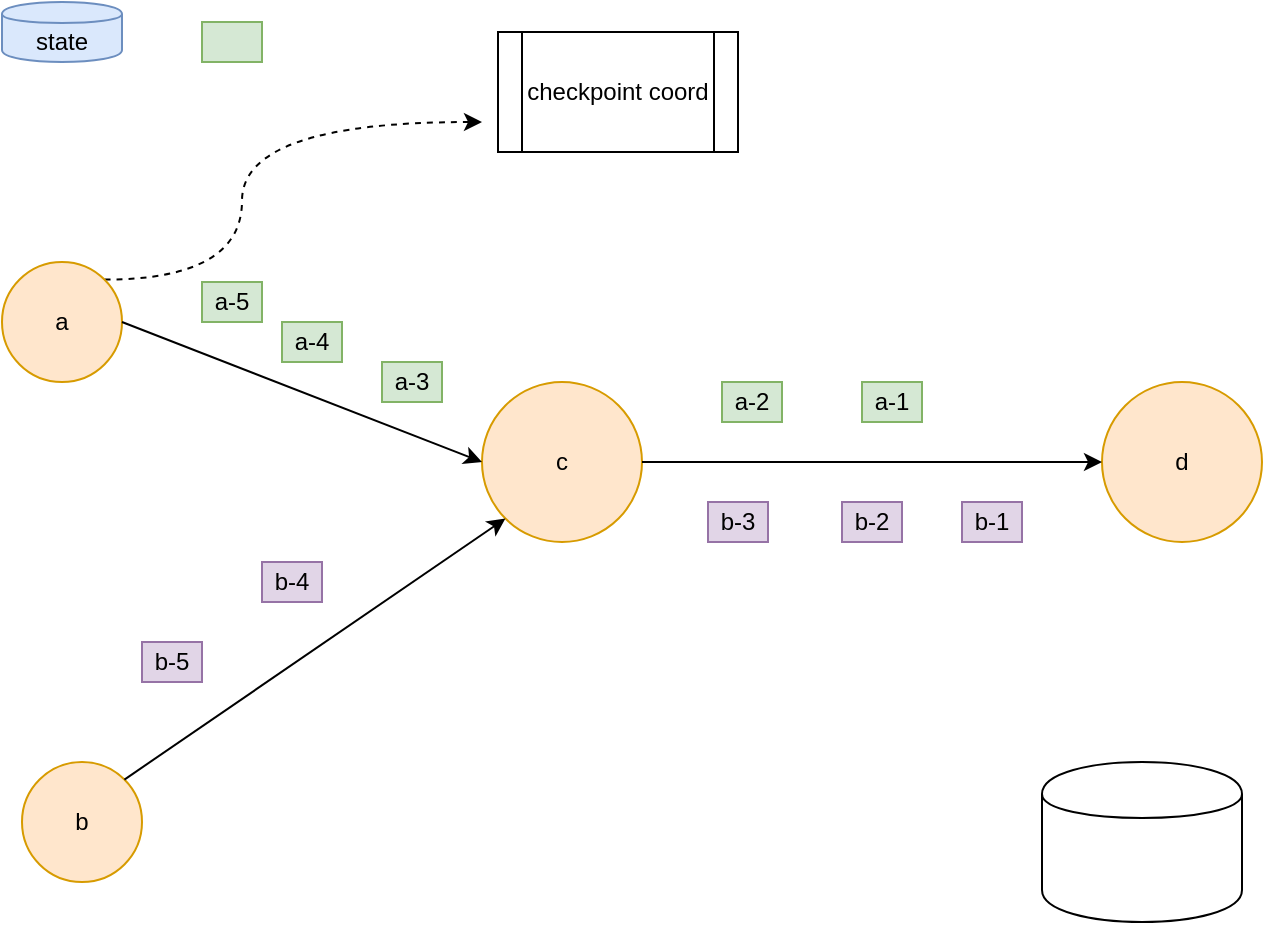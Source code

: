 <mxfile version="11.2.4" type="device" pages="1"><diagram id="7vHptgNeRubqBWuXuuq9" name="Page-1"><mxGraphModel dx="946" dy="632" grid="1" gridSize="10" guides="1" tooltips="1" connect="1" arrows="1" fold="1" page="1" pageScale="1" pageWidth="827" pageHeight="1169" math="0" shadow="0"><root><mxCell id="0"/><mxCell id="1" parent="0"/><mxCell id="vQSzemMm_eJP3VuHb7te-30" style="edgeStyle=orthogonalEdgeStyle;curved=1;rounded=0;orthogonalLoop=1;jettySize=auto;html=1;exitX=1;exitY=0;exitDx=0;exitDy=0;dashed=1;" edge="1" parent="1" source="vQSzemMm_eJP3VuHb7te-1"><mxGeometry relative="1" as="geometry"><mxPoint x="300" y="70" as="targetPoint"/><Array as="points"><mxPoint x="180" y="149"/><mxPoint x="180" y="70"/></Array></mxGeometry></mxCell><mxCell id="vQSzemMm_eJP3VuHb7te-1" value="a" style="ellipse;whiteSpace=wrap;html=1;aspect=fixed;fillColor=#ffe6cc;strokeColor=#d79b00;" vertex="1" parent="1"><mxGeometry x="60" y="140" width="60" height="60" as="geometry"/></mxCell><mxCell id="vQSzemMm_eJP3VuHb7te-2" value="c" style="ellipse;whiteSpace=wrap;html=1;aspect=fixed;fillColor=#ffe6cc;strokeColor=#d79b00;" vertex="1" parent="1"><mxGeometry x="300" y="200" width="80" height="80" as="geometry"/></mxCell><mxCell id="vQSzemMm_eJP3VuHb7te-4" value="d" style="ellipse;whiteSpace=wrap;html=1;aspect=fixed;fillColor=#ffe6cc;strokeColor=#d79b00;" vertex="1" parent="1"><mxGeometry x="610" y="200" width="80" height="80" as="geometry"/></mxCell><mxCell id="vQSzemMm_eJP3VuHb7te-6" value="state" style="shape=cylinder;whiteSpace=wrap;html=1;boundedLbl=1;backgroundOutline=1;fillColor=#dae8fc;strokeColor=#6c8ebf;" vertex="1" parent="1"><mxGeometry x="60" y="10" width="60" height="30" as="geometry"/></mxCell><mxCell id="vQSzemMm_eJP3VuHb7te-8" value="b" style="ellipse;whiteSpace=wrap;html=1;aspect=fixed;fillColor=#ffe6cc;strokeColor=#d79b00;" vertex="1" parent="1"><mxGeometry x="70" y="390" width="60" height="60" as="geometry"/></mxCell><mxCell id="vQSzemMm_eJP3VuHb7te-9" value="" style="endArrow=classic;html=1;entryX=0;entryY=1;entryDx=0;entryDy=0;exitX=1;exitY=0;exitDx=0;exitDy=0;" edge="1" parent="1" source="vQSzemMm_eJP3VuHb7te-8" target="vQSzemMm_eJP3VuHb7te-2"><mxGeometry width="50" height="50" relative="1" as="geometry"><mxPoint x="60" y="450" as="sourcePoint"/><mxPoint x="110" y="400" as="targetPoint"/></mxGeometry></mxCell><mxCell id="vQSzemMm_eJP3VuHb7te-10" value="" style="endArrow=classic;html=1;exitX=1;exitY=0.5;exitDx=0;exitDy=0;entryX=0;entryY=0.5;entryDx=0;entryDy=0;" edge="1" parent="1" source="vQSzemMm_eJP3VuHb7te-1" target="vQSzemMm_eJP3VuHb7te-2"><mxGeometry width="50" height="50" relative="1" as="geometry"><mxPoint x="60" y="430" as="sourcePoint"/><mxPoint x="110" y="380" as="targetPoint"/></mxGeometry></mxCell><mxCell id="vQSzemMm_eJP3VuHb7te-11" value="" style="rounded=0;whiteSpace=wrap;html=1;fillColor=#d5e8d4;strokeColor=#82b366;" vertex="1" parent="1"><mxGeometry x="160" y="20" width="30" height="20" as="geometry"/></mxCell><mxCell id="vQSzemMm_eJP3VuHb7te-12" value="" style="endArrow=classic;html=1;exitX=1;exitY=0.5;exitDx=0;exitDy=0;entryX=0;entryY=0.5;entryDx=0;entryDy=0;" edge="1" parent="1" source="vQSzemMm_eJP3VuHb7te-2" target="vQSzemMm_eJP3VuHb7te-4"><mxGeometry width="50" height="50" relative="1" as="geometry"><mxPoint x="60" y="430" as="sourcePoint"/><mxPoint x="110" y="380" as="targetPoint"/></mxGeometry></mxCell><mxCell id="vQSzemMm_eJP3VuHb7te-13" value="" style="shape=cylinder;whiteSpace=wrap;html=1;boundedLbl=1;backgroundOutline=1;" vertex="1" parent="1"><mxGeometry x="580" y="390" width="100" height="80" as="geometry"/></mxCell><mxCell id="vQSzemMm_eJP3VuHb7te-14" value="a-5" style="rounded=0;whiteSpace=wrap;html=1;fillColor=#d5e8d4;strokeColor=#82b366;" vertex="1" parent="1"><mxGeometry x="160" y="150" width="30" height="20" as="geometry"/></mxCell><mxCell id="vQSzemMm_eJP3VuHb7te-15" value="a-4" style="rounded=0;whiteSpace=wrap;html=1;fillColor=#d5e8d4;strokeColor=#82b366;" vertex="1" parent="1"><mxGeometry x="200" y="170" width="30" height="20" as="geometry"/></mxCell><mxCell id="vQSzemMm_eJP3VuHb7te-16" value="a-3" style="rounded=0;whiteSpace=wrap;html=1;fillColor=#d5e8d4;strokeColor=#82b366;" vertex="1" parent="1"><mxGeometry x="250" y="190" width="30" height="20" as="geometry"/></mxCell><mxCell id="vQSzemMm_eJP3VuHb7te-18" value="a-2" style="rounded=0;whiteSpace=wrap;html=1;fillColor=#d5e8d4;strokeColor=#82b366;" vertex="1" parent="1"><mxGeometry x="420" y="200" width="30" height="20" as="geometry"/></mxCell><mxCell id="vQSzemMm_eJP3VuHb7te-19" value="a-1" style="rounded=0;whiteSpace=wrap;html=1;fillColor=#d5e8d4;strokeColor=#82b366;" vertex="1" parent="1"><mxGeometry x="490" y="200" width="30" height="20" as="geometry"/></mxCell><mxCell id="vQSzemMm_eJP3VuHb7te-20" value="b-5" style="rounded=0;whiteSpace=wrap;html=1;fillColor=#e1d5e7;strokeColor=#9673a6;" vertex="1" parent="1"><mxGeometry x="130" y="330" width="30" height="20" as="geometry"/></mxCell><mxCell id="vQSzemMm_eJP3VuHb7te-21" value="b-4" style="rounded=0;whiteSpace=wrap;html=1;fillColor=#e1d5e7;strokeColor=#9673a6;" vertex="1" parent="1"><mxGeometry x="190" y="290" width="30" height="20" as="geometry"/></mxCell><mxCell id="vQSzemMm_eJP3VuHb7te-22" value="checkpoint coord" style="shape=process;whiteSpace=wrap;html=1;backgroundOutline=1;" vertex="1" parent="1"><mxGeometry x="308" y="25" width="120" height="60" as="geometry"/></mxCell><mxCell id="vQSzemMm_eJP3VuHb7te-23" value="b-3" style="rounded=0;whiteSpace=wrap;html=1;fillColor=#e1d5e7;strokeColor=#9673a6;" vertex="1" parent="1"><mxGeometry x="413" y="260" width="30" height="20" as="geometry"/></mxCell><mxCell id="vQSzemMm_eJP3VuHb7te-24" value="b-2" style="rounded=0;whiteSpace=wrap;html=1;fillColor=#e1d5e7;strokeColor=#9673a6;" vertex="1" parent="1"><mxGeometry x="480" y="260" width="30" height="20" as="geometry"/></mxCell><mxCell id="vQSzemMm_eJP3VuHb7te-26" value="b-1" style="rounded=0;whiteSpace=wrap;html=1;fillColor=#e1d5e7;strokeColor=#9673a6;" vertex="1" parent="1"><mxGeometry x="540" y="260" width="30" height="20" as="geometry"/></mxCell></root></mxGraphModel></diagram></mxfile>